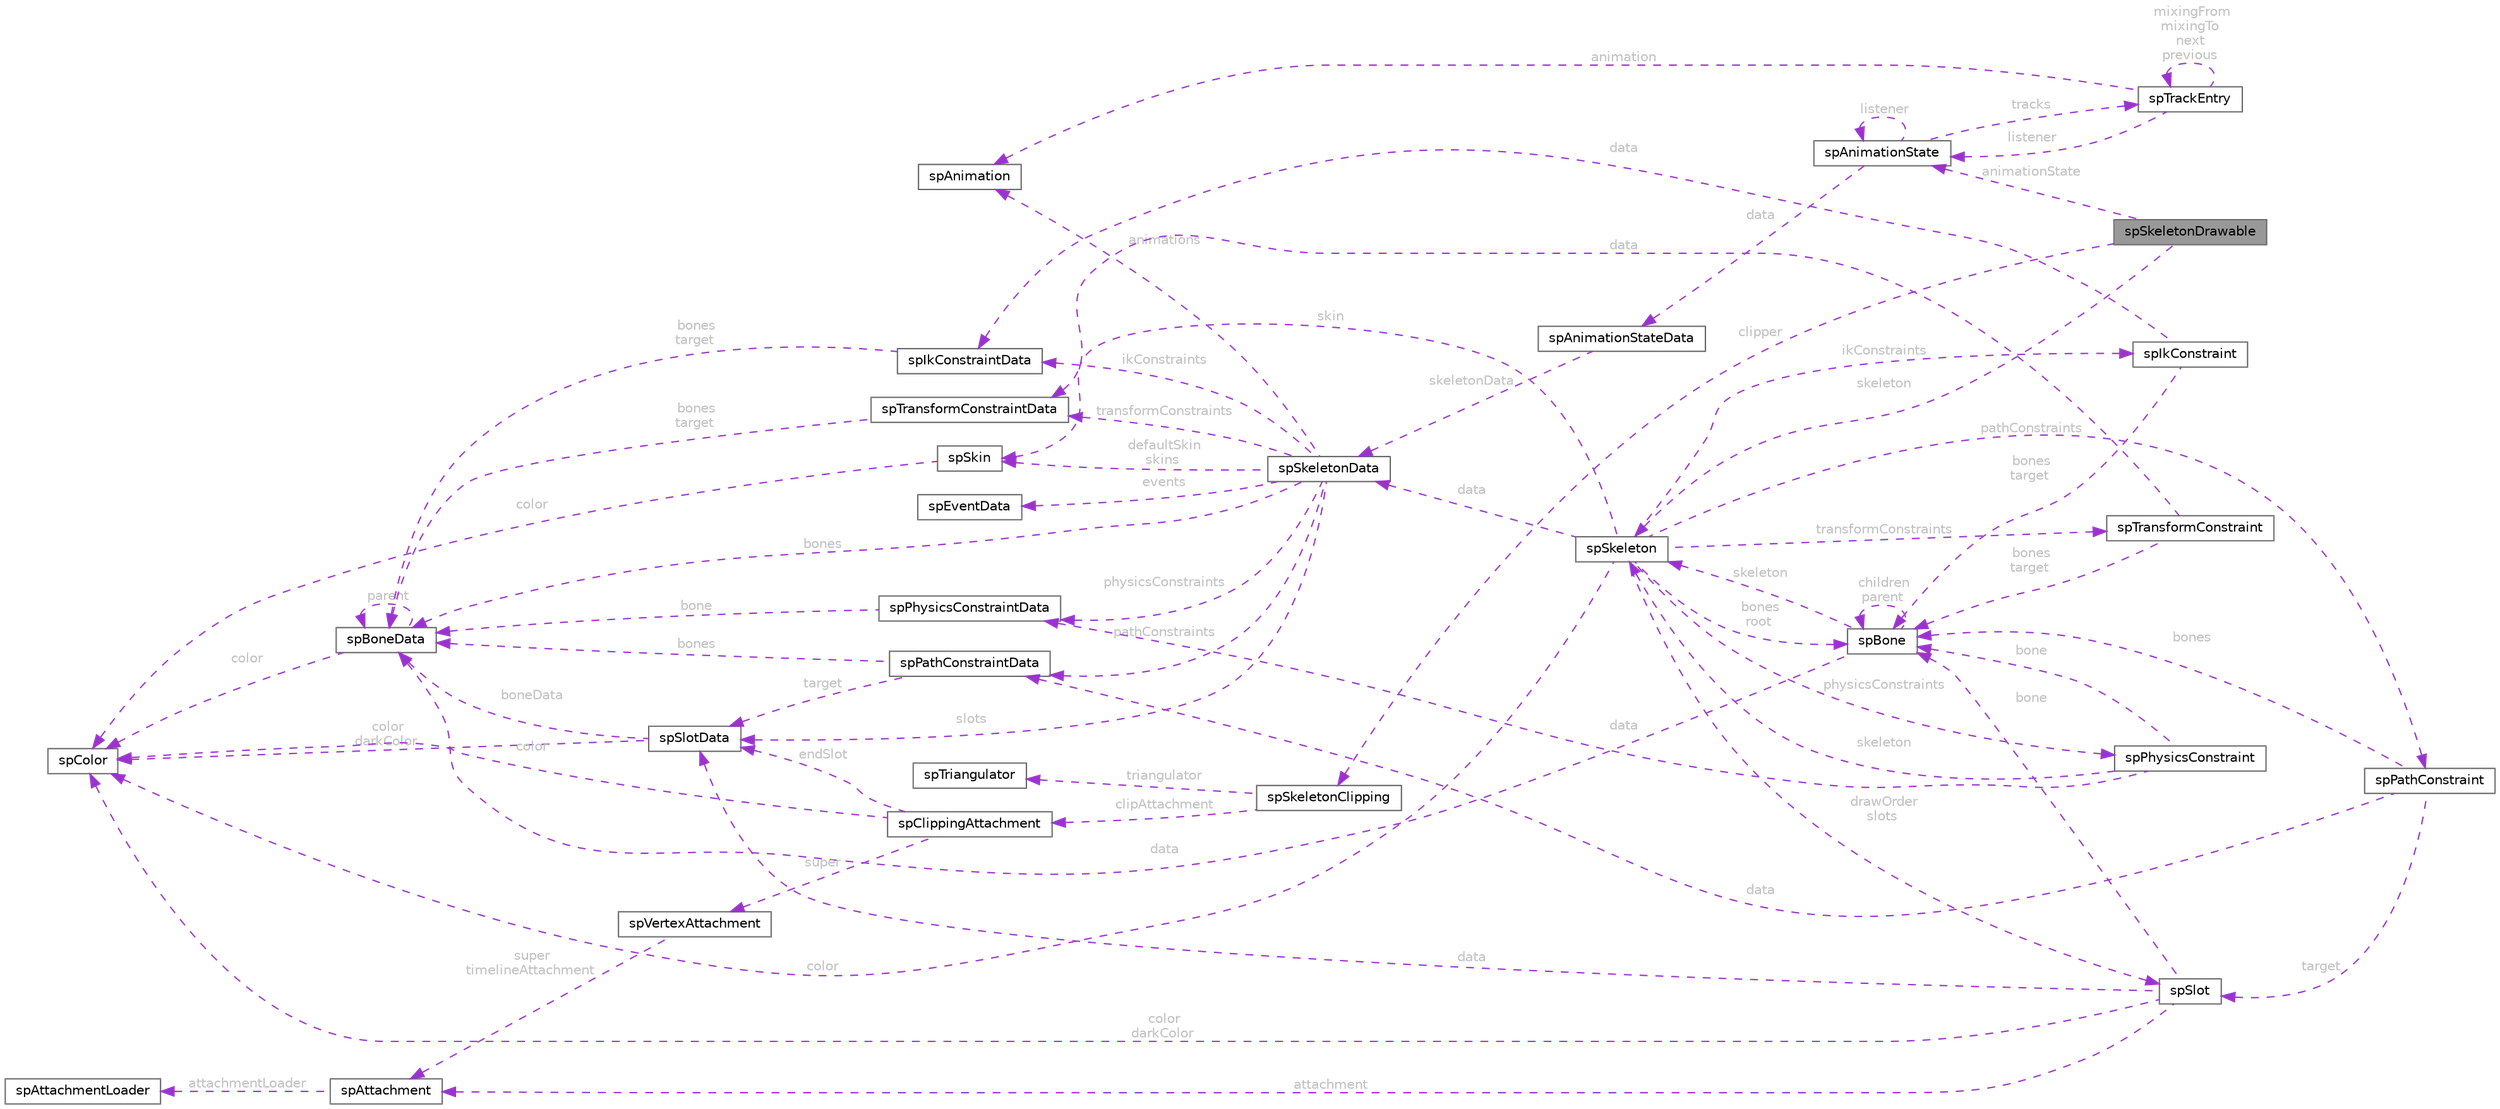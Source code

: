 digraph "spSkeletonDrawable"
{
 // LATEX_PDF_SIZE
  bgcolor="transparent";
  edge [fontname=Helvetica,fontsize=10,labelfontname=Helvetica,labelfontsize=10];
  node [fontname=Helvetica,fontsize=10,shape=box,height=0.2,width=0.4];
  rankdir="LR";
  Node1 [id="Node000001",label="spSkeletonDrawable",height=0.2,width=0.4,color="gray40", fillcolor="grey60", style="filled", fontcolor="black",tooltip=" "];
  Node2 -> Node1 [id="edge1_Node000001_Node000002",dir="back",color="darkorchid3",style="dashed",tooltip=" ",label=" skeleton",fontcolor="grey" ];
  Node2 [id="Node000002",label="spSkeleton",height=0.2,width=0.4,color="gray40", fillcolor="white", style="filled",URL="$structsp_skeleton.html",tooltip=" "];
  Node3 -> Node2 [id="edge2_Node000002_Node000003",dir="back",color="darkorchid3",style="dashed",tooltip=" ",label=" data",fontcolor="grey" ];
  Node3 [id="Node000003",label="spSkeletonData",height=0.2,width=0.4,color="gray40", fillcolor="white", style="filled",URL="$structsp_skeleton_data.html",tooltip=" "];
  Node4 -> Node3 [id="edge3_Node000003_Node000004",dir="back",color="darkorchid3",style="dashed",tooltip=" ",label=" bones",fontcolor="grey" ];
  Node4 [id="Node000004",label="spBoneData",height=0.2,width=0.4,color="gray40", fillcolor="white", style="filled",URL="$structsp_bone_data.html",tooltip=" "];
  Node4 -> Node4 [id="edge4_Node000004_Node000004",dir="back",color="darkorchid3",style="dashed",tooltip=" ",label=" parent",fontcolor="grey" ];
  Node5 -> Node4 [id="edge5_Node000004_Node000005",dir="back",color="darkorchid3",style="dashed",tooltip=" ",label=" color",fontcolor="grey" ];
  Node5 [id="Node000005",label="spColor",height=0.2,width=0.4,color="gray40", fillcolor="white", style="filled",URL="$structsp_color.html",tooltip=" "];
  Node6 -> Node3 [id="edge6_Node000003_Node000006",dir="back",color="darkorchid3",style="dashed",tooltip=" ",label=" slots",fontcolor="grey" ];
  Node6 [id="Node000006",label="spSlotData",height=0.2,width=0.4,color="gray40", fillcolor="white", style="filled",URL="$structsp_slot_data.html",tooltip=" "];
  Node4 -> Node6 [id="edge7_Node000006_Node000004",dir="back",color="darkorchid3",style="dashed",tooltip=" ",label=" boneData",fontcolor="grey" ];
  Node5 -> Node6 [id="edge8_Node000006_Node000005",dir="back",color="darkorchid3",style="dashed",tooltip=" ",label=" color\ndarkColor",fontcolor="grey" ];
  Node7 -> Node3 [id="edge9_Node000003_Node000007",dir="back",color="darkorchid3",style="dashed",tooltip=" ",label=" defaultSkin\nskins",fontcolor="grey" ];
  Node7 [id="Node000007",label="spSkin",height=0.2,width=0.4,color="gray40", fillcolor="white", style="filled",URL="$structsp_skin.html",tooltip=" "];
  Node5 -> Node7 [id="edge10_Node000007_Node000005",dir="back",color="darkorchid3",style="dashed",tooltip=" ",label=" color",fontcolor="grey" ];
  Node8 -> Node3 [id="edge11_Node000003_Node000008",dir="back",color="darkorchid3",style="dashed",tooltip=" ",label=" events",fontcolor="grey" ];
  Node8 [id="Node000008",label="spEventData",height=0.2,width=0.4,color="gray40", fillcolor="white", style="filled",URL="$structsp_event_data.html",tooltip=" "];
  Node9 -> Node3 [id="edge12_Node000003_Node000009",dir="back",color="darkorchid3",style="dashed",tooltip=" ",label=" animations",fontcolor="grey" ];
  Node9 [id="Node000009",label="spAnimation",height=0.2,width=0.4,color="gray40", fillcolor="white", style="filled",URL="$structsp_animation.html",tooltip=" "];
  Node10 -> Node3 [id="edge13_Node000003_Node000010",dir="back",color="darkorchid3",style="dashed",tooltip=" ",label=" ikConstraints",fontcolor="grey" ];
  Node10 [id="Node000010",label="spIkConstraintData",height=0.2,width=0.4,color="gray40", fillcolor="white", style="filled",URL="$structsp_ik_constraint_data.html",tooltip=" "];
  Node4 -> Node10 [id="edge14_Node000010_Node000004",dir="back",color="darkorchid3",style="dashed",tooltip=" ",label=" bones\ntarget",fontcolor="grey" ];
  Node11 -> Node3 [id="edge15_Node000003_Node000011",dir="back",color="darkorchid3",style="dashed",tooltip=" ",label=" transformConstraints",fontcolor="grey" ];
  Node11 [id="Node000011",label="spTransformConstraintData",height=0.2,width=0.4,color="gray40", fillcolor="white", style="filled",URL="$structsp_transform_constraint_data.html",tooltip=" "];
  Node4 -> Node11 [id="edge16_Node000011_Node000004",dir="back",color="darkorchid3",style="dashed",tooltip=" ",label=" bones\ntarget",fontcolor="grey" ];
  Node12 -> Node3 [id="edge17_Node000003_Node000012",dir="back",color="darkorchid3",style="dashed",tooltip=" ",label=" pathConstraints",fontcolor="grey" ];
  Node12 [id="Node000012",label="spPathConstraintData",height=0.2,width=0.4,color="gray40", fillcolor="white", style="filled",URL="$structsp_path_constraint_data.html",tooltip=" "];
  Node4 -> Node12 [id="edge18_Node000012_Node000004",dir="back",color="darkorchid3",style="dashed",tooltip=" ",label=" bones",fontcolor="grey" ];
  Node6 -> Node12 [id="edge19_Node000012_Node000006",dir="back",color="darkorchid3",style="dashed",tooltip=" ",label=" target",fontcolor="grey" ];
  Node13 -> Node3 [id="edge20_Node000003_Node000013",dir="back",color="darkorchid3",style="dashed",tooltip=" ",label=" physicsConstraints",fontcolor="grey" ];
  Node13 [id="Node000013",label="spPhysicsConstraintData",height=0.2,width=0.4,color="gray40", fillcolor="white", style="filled",URL="$structsp_physics_constraint_data.html",tooltip=" "];
  Node4 -> Node13 [id="edge21_Node000013_Node000004",dir="back",color="darkorchid3",style="dashed",tooltip=" ",label=" bone",fontcolor="grey" ];
  Node14 -> Node2 [id="edge22_Node000002_Node000014",dir="back",color="darkorchid3",style="dashed",tooltip=" ",label=" bones\nroot",fontcolor="grey" ];
  Node14 [id="Node000014",label="spBone",height=0.2,width=0.4,color="gray40", fillcolor="white", style="filled",URL="$structsp_bone.html",tooltip=" "];
  Node4 -> Node14 [id="edge23_Node000014_Node000004",dir="back",color="darkorchid3",style="dashed",tooltip=" ",label=" data",fontcolor="grey" ];
  Node2 -> Node14 [id="edge24_Node000014_Node000002",dir="back",color="darkorchid3",style="dashed",tooltip=" ",label=" skeleton",fontcolor="grey" ];
  Node14 -> Node14 [id="edge25_Node000014_Node000014",dir="back",color="darkorchid3",style="dashed",tooltip=" ",label=" children\nparent",fontcolor="grey" ];
  Node15 -> Node2 [id="edge26_Node000002_Node000015",dir="back",color="darkorchid3",style="dashed",tooltip=" ",label=" drawOrder\nslots",fontcolor="grey" ];
  Node15 [id="Node000015",label="spSlot",height=0.2,width=0.4,color="gray40", fillcolor="white", style="filled",URL="$structsp_slot.html",tooltip=" "];
  Node6 -> Node15 [id="edge27_Node000015_Node000006",dir="back",color="darkorchid3",style="dashed",tooltip=" ",label=" data",fontcolor="grey" ];
  Node14 -> Node15 [id="edge28_Node000015_Node000014",dir="back",color="darkorchid3",style="dashed",tooltip=" ",label=" bone",fontcolor="grey" ];
  Node5 -> Node15 [id="edge29_Node000015_Node000005",dir="back",color="darkorchid3",style="dashed",tooltip=" ",label=" color\ndarkColor",fontcolor="grey" ];
  Node16 -> Node15 [id="edge30_Node000015_Node000016",dir="back",color="darkorchid3",style="dashed",tooltip=" ",label=" attachment",fontcolor="grey" ];
  Node16 [id="Node000016",label="spAttachment",height=0.2,width=0.4,color="gray40", fillcolor="white", style="filled",URL="$structsp_attachment.html",tooltip=" "];
  Node17 -> Node16 [id="edge31_Node000016_Node000017",dir="back",color="darkorchid3",style="dashed",tooltip=" ",label=" attachmentLoader",fontcolor="grey" ];
  Node17 [id="Node000017",label="spAttachmentLoader",height=0.2,width=0.4,color="gray40", fillcolor="white", style="filled",URL="$structsp_attachment_loader.html",tooltip=" "];
  Node18 -> Node2 [id="edge32_Node000002_Node000018",dir="back",color="darkorchid3",style="dashed",tooltip=" ",label=" ikConstraints",fontcolor="grey" ];
  Node18 [id="Node000018",label="spIkConstraint",height=0.2,width=0.4,color="gray40", fillcolor="white", style="filled",URL="$structsp_ik_constraint.html",tooltip=" "];
  Node10 -> Node18 [id="edge33_Node000018_Node000010",dir="back",color="darkorchid3",style="dashed",tooltip=" ",label=" data",fontcolor="grey" ];
  Node14 -> Node18 [id="edge34_Node000018_Node000014",dir="back",color="darkorchid3",style="dashed",tooltip=" ",label=" bones\ntarget",fontcolor="grey" ];
  Node19 -> Node2 [id="edge35_Node000002_Node000019",dir="back",color="darkorchid3",style="dashed",tooltip=" ",label=" transformConstraints",fontcolor="grey" ];
  Node19 [id="Node000019",label="spTransformConstraint",height=0.2,width=0.4,color="gray40", fillcolor="white", style="filled",URL="$structsp_transform_constraint.html",tooltip=" "];
  Node11 -> Node19 [id="edge36_Node000019_Node000011",dir="back",color="darkorchid3",style="dashed",tooltip=" ",label=" data",fontcolor="grey" ];
  Node14 -> Node19 [id="edge37_Node000019_Node000014",dir="back",color="darkorchid3",style="dashed",tooltip=" ",label=" bones\ntarget",fontcolor="grey" ];
  Node20 -> Node2 [id="edge38_Node000002_Node000020",dir="back",color="darkorchid3",style="dashed",tooltip=" ",label=" pathConstraints",fontcolor="grey" ];
  Node20 [id="Node000020",label="spPathConstraint",height=0.2,width=0.4,color="gray40", fillcolor="white", style="filled",URL="$structsp_path_constraint.html",tooltip=" "];
  Node12 -> Node20 [id="edge39_Node000020_Node000012",dir="back",color="darkorchid3",style="dashed",tooltip=" ",label=" data",fontcolor="grey" ];
  Node14 -> Node20 [id="edge40_Node000020_Node000014",dir="back",color="darkorchid3",style="dashed",tooltip=" ",label=" bones",fontcolor="grey" ];
  Node15 -> Node20 [id="edge41_Node000020_Node000015",dir="back",color="darkorchid3",style="dashed",tooltip=" ",label=" target",fontcolor="grey" ];
  Node21 -> Node2 [id="edge42_Node000002_Node000021",dir="back",color="darkorchid3",style="dashed",tooltip=" ",label=" physicsConstraints",fontcolor="grey" ];
  Node21 [id="Node000021",label="spPhysicsConstraint",height=0.2,width=0.4,color="gray40", fillcolor="white", style="filled",URL="$structsp_physics_constraint.html",tooltip=" "];
  Node13 -> Node21 [id="edge43_Node000021_Node000013",dir="back",color="darkorchid3",style="dashed",tooltip=" ",label=" data",fontcolor="grey" ];
  Node14 -> Node21 [id="edge44_Node000021_Node000014",dir="back",color="darkorchid3",style="dashed",tooltip=" ",label=" bone",fontcolor="grey" ];
  Node2 -> Node21 [id="edge45_Node000021_Node000002",dir="back",color="darkorchid3",style="dashed",tooltip=" ",label=" skeleton",fontcolor="grey" ];
  Node7 -> Node2 [id="edge46_Node000002_Node000007",dir="back",color="darkorchid3",style="dashed",tooltip=" ",label=" skin",fontcolor="grey" ];
  Node5 -> Node2 [id="edge47_Node000002_Node000005",dir="back",color="darkorchid3",style="dashed",tooltip=" ",label=" color",fontcolor="grey" ];
  Node22 -> Node1 [id="edge48_Node000001_Node000022",dir="back",color="darkorchid3",style="dashed",tooltip=" ",label=" animationState",fontcolor="grey" ];
  Node22 [id="Node000022",label="spAnimationState",height=0.2,width=0.4,color="gray40", fillcolor="white", style="filled",URL="$structsp_animation_state.html",tooltip=" "];
  Node23 -> Node22 [id="edge49_Node000022_Node000023",dir="back",color="darkorchid3",style="dashed",tooltip=" ",label=" data",fontcolor="grey" ];
  Node23 [id="Node000023",label="spAnimationStateData",height=0.2,width=0.4,color="gray40", fillcolor="white", style="filled",URL="$structsp_animation_state_data.html",tooltip=" "];
  Node3 -> Node23 [id="edge50_Node000023_Node000003",dir="back",color="darkorchid3",style="dashed",tooltip=" ",label=" skeletonData",fontcolor="grey" ];
  Node24 -> Node22 [id="edge51_Node000022_Node000024",dir="back",color="darkorchid3",style="dashed",tooltip=" ",label=" tracks",fontcolor="grey" ];
  Node24 [id="Node000024",label="spTrackEntry",height=0.2,width=0.4,color="gray40", fillcolor="white", style="filled",URL="$structsp_track_entry.html",tooltip=" "];
  Node9 -> Node24 [id="edge52_Node000024_Node000009",dir="back",color="darkorchid3",style="dashed",tooltip=" ",label=" animation",fontcolor="grey" ];
  Node24 -> Node24 [id="edge53_Node000024_Node000024",dir="back",color="darkorchid3",style="dashed",tooltip=" ",label=" mixingFrom\nmixingTo\nnext\nprevious",fontcolor="grey" ];
  Node22 -> Node24 [id="edge54_Node000024_Node000022",dir="back",color="darkorchid3",style="dashed",tooltip=" ",label=" listener",fontcolor="grey" ];
  Node22 -> Node22 [id="edge55_Node000022_Node000022",dir="back",color="darkorchid3",style="dashed",tooltip=" ",label=" listener",fontcolor="grey" ];
  Node25 -> Node1 [id="edge56_Node000001_Node000025",dir="back",color="darkorchid3",style="dashed",tooltip=" ",label=" clipper",fontcolor="grey" ];
  Node25 [id="Node000025",label="spSkeletonClipping",height=0.2,width=0.4,color="gray40", fillcolor="white", style="filled",URL="$structsp_skeleton_clipping.html",tooltip=" "];
  Node26 -> Node25 [id="edge57_Node000025_Node000026",dir="back",color="darkorchid3",style="dashed",tooltip=" ",label=" triangulator",fontcolor="grey" ];
  Node26 [id="Node000026",label="spTriangulator",height=0.2,width=0.4,color="gray40", fillcolor="white", style="filled",URL="$structsp_triangulator.html",tooltip=" "];
  Node27 -> Node25 [id="edge58_Node000025_Node000027",dir="back",color="darkorchid3",style="dashed",tooltip=" ",label=" clipAttachment",fontcolor="grey" ];
  Node27 [id="Node000027",label="spClippingAttachment",height=0.2,width=0.4,color="gray40", fillcolor="white", style="filled",URL="$structsp_clipping_attachment.html",tooltip=" "];
  Node28 -> Node27 [id="edge59_Node000027_Node000028",dir="back",color="darkorchid3",style="dashed",tooltip=" ",label=" super",fontcolor="grey" ];
  Node28 [id="Node000028",label="spVertexAttachment",height=0.2,width=0.4,color="gray40", fillcolor="white", style="filled",URL="$structsp_vertex_attachment.html",tooltip=" "];
  Node16 -> Node28 [id="edge60_Node000028_Node000016",dir="back",color="darkorchid3",style="dashed",tooltip=" ",label=" super\ntimelineAttachment",fontcolor="grey" ];
  Node6 -> Node27 [id="edge61_Node000027_Node000006",dir="back",color="darkorchid3",style="dashed",tooltip=" ",label=" endSlot",fontcolor="grey" ];
  Node5 -> Node27 [id="edge62_Node000027_Node000005",dir="back",color="darkorchid3",style="dashed",tooltip=" ",label=" color",fontcolor="grey" ];
}
